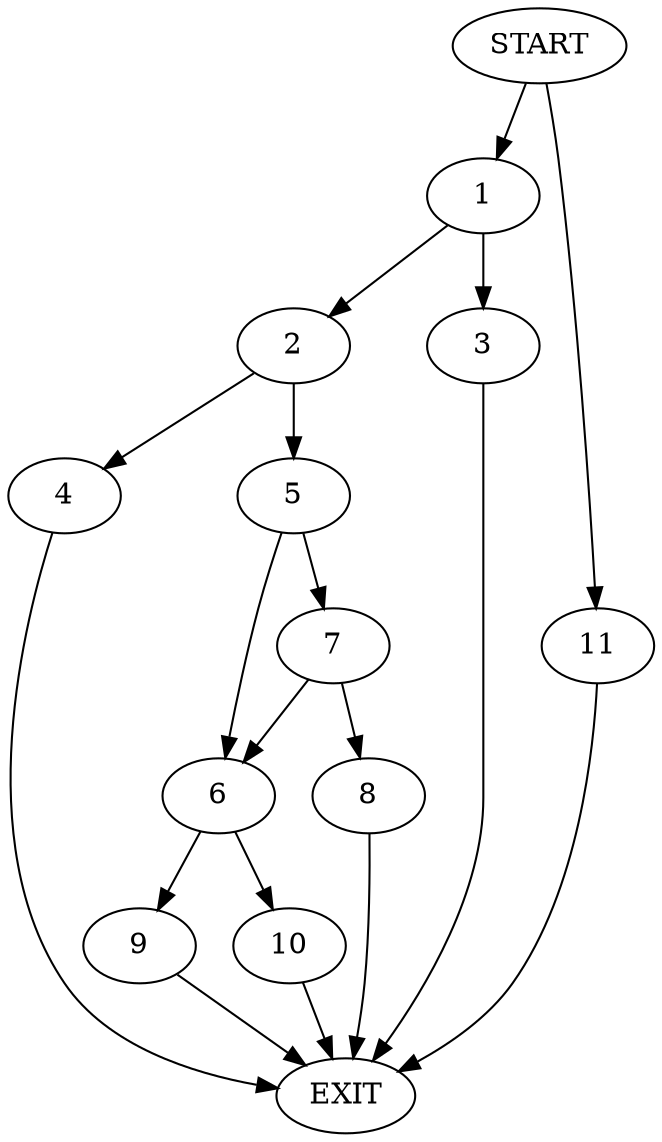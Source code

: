 digraph {
0 [label="START"]
12 [label="EXIT"]
0 -> 1
1 -> 2
1 -> 3
2 -> 4
2 -> 5
3 -> 12
4 -> 12
5 -> 6
5 -> 7
7 -> 6
7 -> 8
6 -> 9
6 -> 10
8 -> 12
9 -> 12
10 -> 12
0 -> 11
11 -> 12
}
